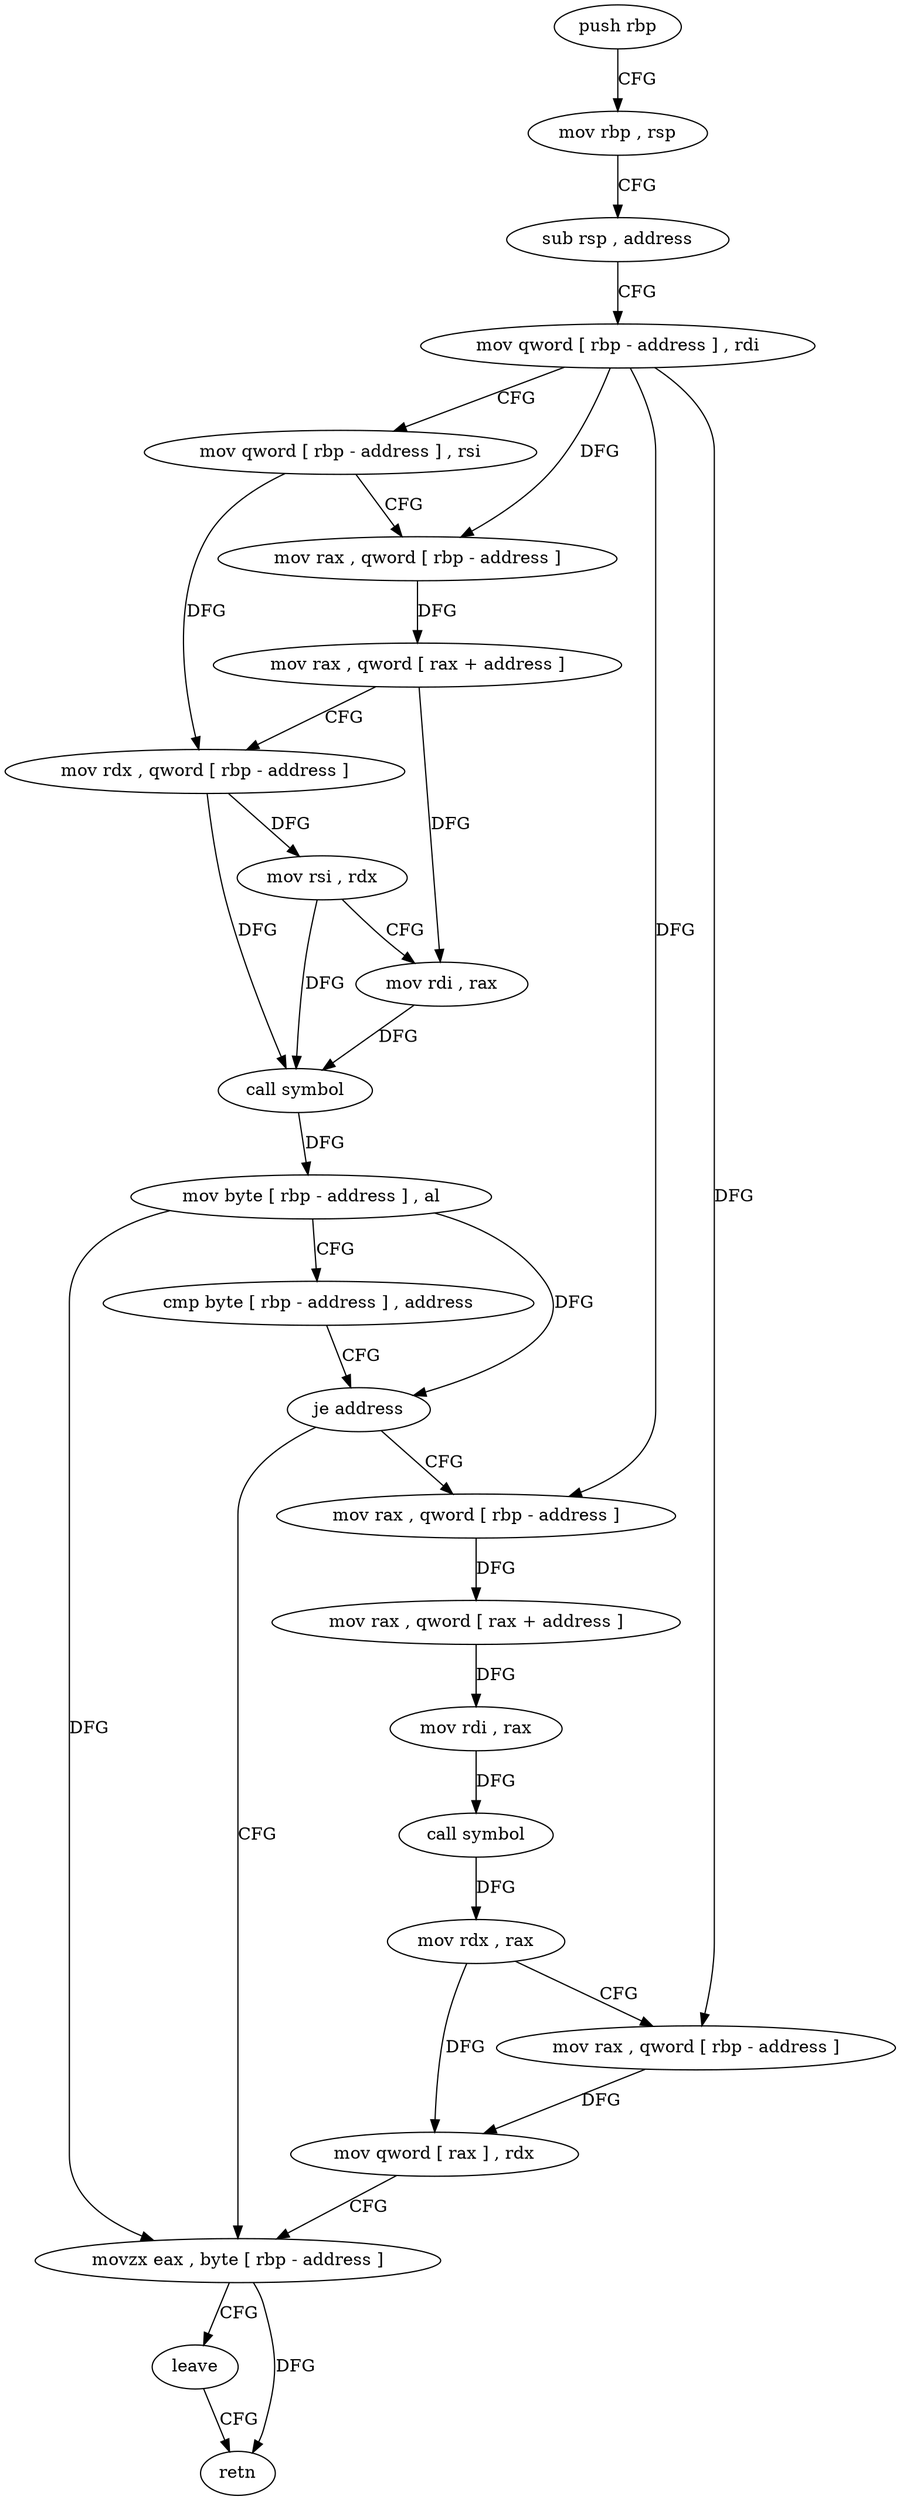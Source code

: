 digraph "func" {
"172554" [label = "push rbp" ]
"172555" [label = "mov rbp , rsp" ]
"172558" [label = "sub rsp , address" ]
"172562" [label = "mov qword [ rbp - address ] , rdi" ]
"172566" [label = "mov qword [ rbp - address ] , rsi" ]
"172570" [label = "mov rax , qword [ rbp - address ]" ]
"172574" [label = "mov rax , qword [ rax + address ]" ]
"172578" [label = "mov rdx , qword [ rbp - address ]" ]
"172582" [label = "mov rsi , rdx" ]
"172585" [label = "mov rdi , rax" ]
"172588" [label = "call symbol" ]
"172593" [label = "mov byte [ rbp - address ] , al" ]
"172596" [label = "cmp byte [ rbp - address ] , address" ]
"172600" [label = "je address" ]
"172628" [label = "movzx eax , byte [ rbp - address ]" ]
"172602" [label = "mov rax , qword [ rbp - address ]" ]
"172632" [label = "leave" ]
"172633" [label = "retn" ]
"172606" [label = "mov rax , qword [ rax + address ]" ]
"172610" [label = "mov rdi , rax" ]
"172613" [label = "call symbol" ]
"172618" [label = "mov rdx , rax" ]
"172621" [label = "mov rax , qword [ rbp - address ]" ]
"172625" [label = "mov qword [ rax ] , rdx" ]
"172554" -> "172555" [ label = "CFG" ]
"172555" -> "172558" [ label = "CFG" ]
"172558" -> "172562" [ label = "CFG" ]
"172562" -> "172566" [ label = "CFG" ]
"172562" -> "172570" [ label = "DFG" ]
"172562" -> "172602" [ label = "DFG" ]
"172562" -> "172621" [ label = "DFG" ]
"172566" -> "172570" [ label = "CFG" ]
"172566" -> "172578" [ label = "DFG" ]
"172570" -> "172574" [ label = "DFG" ]
"172574" -> "172578" [ label = "CFG" ]
"172574" -> "172585" [ label = "DFG" ]
"172578" -> "172582" [ label = "DFG" ]
"172578" -> "172588" [ label = "DFG" ]
"172582" -> "172585" [ label = "CFG" ]
"172582" -> "172588" [ label = "DFG" ]
"172585" -> "172588" [ label = "DFG" ]
"172588" -> "172593" [ label = "DFG" ]
"172593" -> "172596" [ label = "CFG" ]
"172593" -> "172600" [ label = "DFG" ]
"172593" -> "172628" [ label = "DFG" ]
"172596" -> "172600" [ label = "CFG" ]
"172600" -> "172628" [ label = "CFG" ]
"172600" -> "172602" [ label = "CFG" ]
"172628" -> "172632" [ label = "CFG" ]
"172628" -> "172633" [ label = "DFG" ]
"172602" -> "172606" [ label = "DFG" ]
"172632" -> "172633" [ label = "CFG" ]
"172606" -> "172610" [ label = "DFG" ]
"172610" -> "172613" [ label = "DFG" ]
"172613" -> "172618" [ label = "DFG" ]
"172618" -> "172621" [ label = "CFG" ]
"172618" -> "172625" [ label = "DFG" ]
"172621" -> "172625" [ label = "DFG" ]
"172625" -> "172628" [ label = "CFG" ]
}

